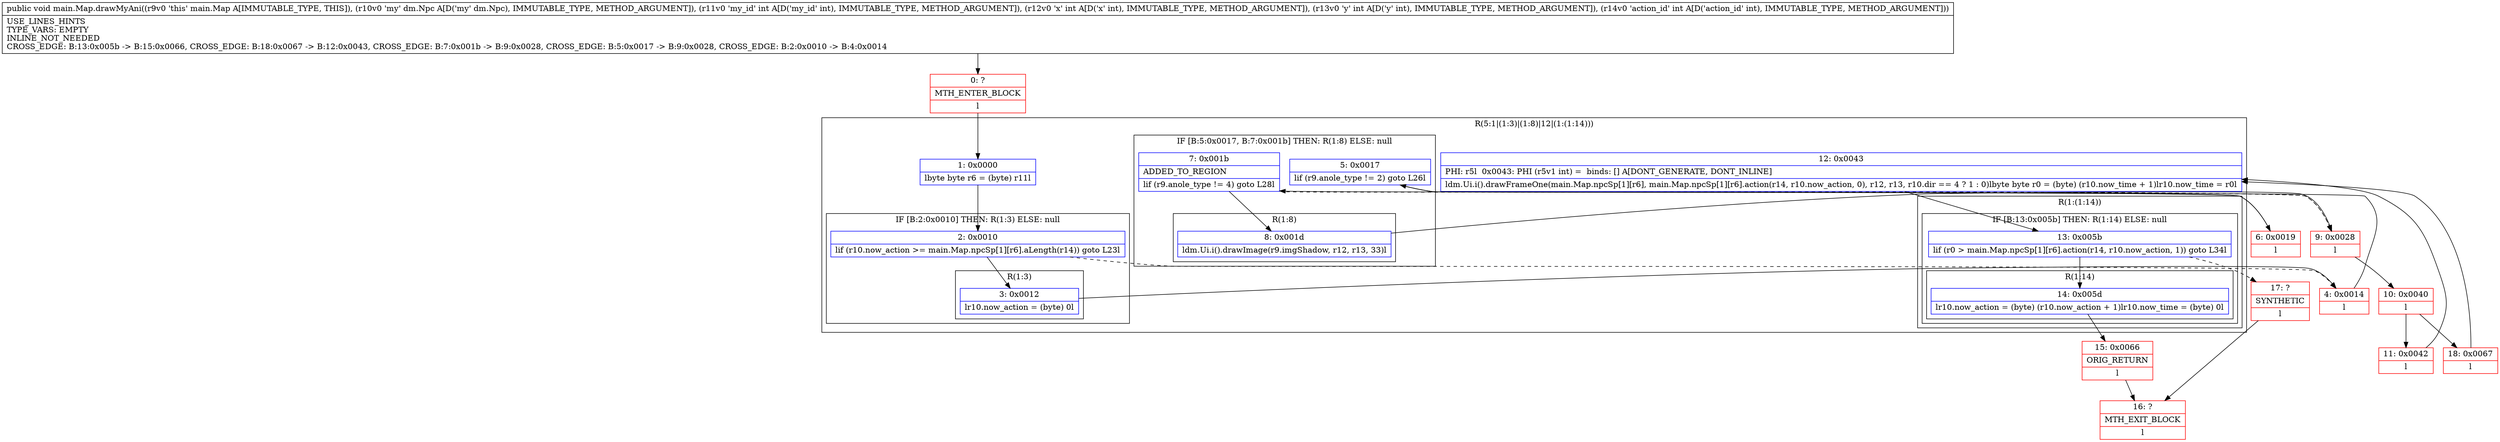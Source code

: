 digraph "CFG formain.Map.drawMyAni(Ldm\/Npc;IIII)V" {
subgraph cluster_Region_772989369 {
label = "R(5:1|(1:3)|(1:8)|12|(1:(1:14)))";
node [shape=record,color=blue];
Node_1 [shape=record,label="{1\:\ 0x0000|lbyte byte r6 = (byte) r11l}"];
subgraph cluster_IfRegion_269405282 {
label = "IF [B:2:0x0010] THEN: R(1:3) ELSE: null";
node [shape=record,color=blue];
Node_2 [shape=record,label="{2\:\ 0x0010|lif (r10.now_action \>= main.Map.npcSp[1][r6].aLength(r14)) goto L23l}"];
subgraph cluster_Region_542771311 {
label = "R(1:3)";
node [shape=record,color=blue];
Node_3 [shape=record,label="{3\:\ 0x0012|lr10.now_action = (byte) 0l}"];
}
}
subgraph cluster_IfRegion_1057682105 {
label = "IF [B:5:0x0017, B:7:0x001b] THEN: R(1:8) ELSE: null";
node [shape=record,color=blue];
Node_5 [shape=record,label="{5\:\ 0x0017|lif (r9.anole_type != 2) goto L26l}"];
Node_7 [shape=record,label="{7\:\ 0x001b|ADDED_TO_REGION\l|lif (r9.anole_type != 4) goto L28l}"];
subgraph cluster_Region_855662128 {
label = "R(1:8)";
node [shape=record,color=blue];
Node_8 [shape=record,label="{8\:\ 0x001d|ldm.Ui.i().drawImage(r9.imgShadow, r12, r13, 33)l}"];
}
}
Node_12 [shape=record,label="{12\:\ 0x0043|PHI: r5l  0x0043: PHI (r5v1 int) =  binds: [] A[DONT_GENERATE, DONT_INLINE]\l|ldm.Ui.i().drawFrameOne(main.Map.npcSp[1][r6], main.Map.npcSp[1][r6].action(r14, r10.now_action, 0), r12, r13, r10.dir == 4 ? 1 : 0)lbyte byte r0 = (byte) (r10.now_time + 1)lr10.now_time = r0l}"];
subgraph cluster_Region_622025484 {
label = "R(1:(1:14))";
node [shape=record,color=blue];
subgraph cluster_IfRegion_230670558 {
label = "IF [B:13:0x005b] THEN: R(1:14) ELSE: null";
node [shape=record,color=blue];
Node_13 [shape=record,label="{13\:\ 0x005b|lif (r0 \> main.Map.npcSp[1][r6].action(r14, r10.now_action, 1)) goto L34l}"];
subgraph cluster_Region_1434068657 {
label = "R(1:14)";
node [shape=record,color=blue];
Node_14 [shape=record,label="{14\:\ 0x005d|lr10.now_action = (byte) (r10.now_action + 1)lr10.now_time = (byte) 0l}"];
}
}
}
}
Node_0 [shape=record,color=red,label="{0\:\ ?|MTH_ENTER_BLOCK\l|l}"];
Node_4 [shape=record,color=red,label="{4\:\ 0x0014|l}"];
Node_6 [shape=record,color=red,label="{6\:\ 0x0019|l}"];
Node_9 [shape=record,color=red,label="{9\:\ 0x0028|l}"];
Node_10 [shape=record,color=red,label="{10\:\ 0x0040|l}"];
Node_11 [shape=record,color=red,label="{11\:\ 0x0042|l}"];
Node_15 [shape=record,color=red,label="{15\:\ 0x0066|ORIG_RETURN\l|l}"];
Node_16 [shape=record,color=red,label="{16\:\ ?|MTH_EXIT_BLOCK\l|l}"];
Node_17 [shape=record,color=red,label="{17\:\ ?|SYNTHETIC\l|l}"];
Node_18 [shape=record,color=red,label="{18\:\ 0x0067|l}"];
MethodNode[shape=record,label="{public void main.Map.drawMyAni((r9v0 'this' main.Map A[IMMUTABLE_TYPE, THIS]), (r10v0 'my' dm.Npc A[D('my' dm.Npc), IMMUTABLE_TYPE, METHOD_ARGUMENT]), (r11v0 'my_id' int A[D('my_id' int), IMMUTABLE_TYPE, METHOD_ARGUMENT]), (r12v0 'x' int A[D('x' int), IMMUTABLE_TYPE, METHOD_ARGUMENT]), (r13v0 'y' int A[D('y' int), IMMUTABLE_TYPE, METHOD_ARGUMENT]), (r14v0 'action_id' int A[D('action_id' int), IMMUTABLE_TYPE, METHOD_ARGUMENT]))  | USE_LINES_HINTS\lTYPE_VARS: EMPTY\lINLINE_NOT_NEEDED\lCROSS_EDGE: B:13:0x005b \-\> B:15:0x0066, CROSS_EDGE: B:18:0x0067 \-\> B:12:0x0043, CROSS_EDGE: B:7:0x001b \-\> B:9:0x0028, CROSS_EDGE: B:5:0x0017 \-\> B:9:0x0028, CROSS_EDGE: B:2:0x0010 \-\> B:4:0x0014\l}"];
MethodNode -> Node_0;
Node_1 -> Node_2;
Node_2 -> Node_3;
Node_2 -> Node_4[style=dashed];
Node_3 -> Node_4;
Node_5 -> Node_6;
Node_5 -> Node_9[style=dashed];
Node_7 -> Node_8;
Node_7 -> Node_9[style=dashed];
Node_8 -> Node_9;
Node_12 -> Node_13;
Node_13 -> Node_14;
Node_13 -> Node_17[style=dashed];
Node_14 -> Node_15;
Node_0 -> Node_1;
Node_4 -> Node_5;
Node_6 -> Node_7;
Node_9 -> Node_10;
Node_10 -> Node_11;
Node_10 -> Node_18;
Node_11 -> Node_12;
Node_15 -> Node_16;
Node_17 -> Node_16;
Node_18 -> Node_12;
}

